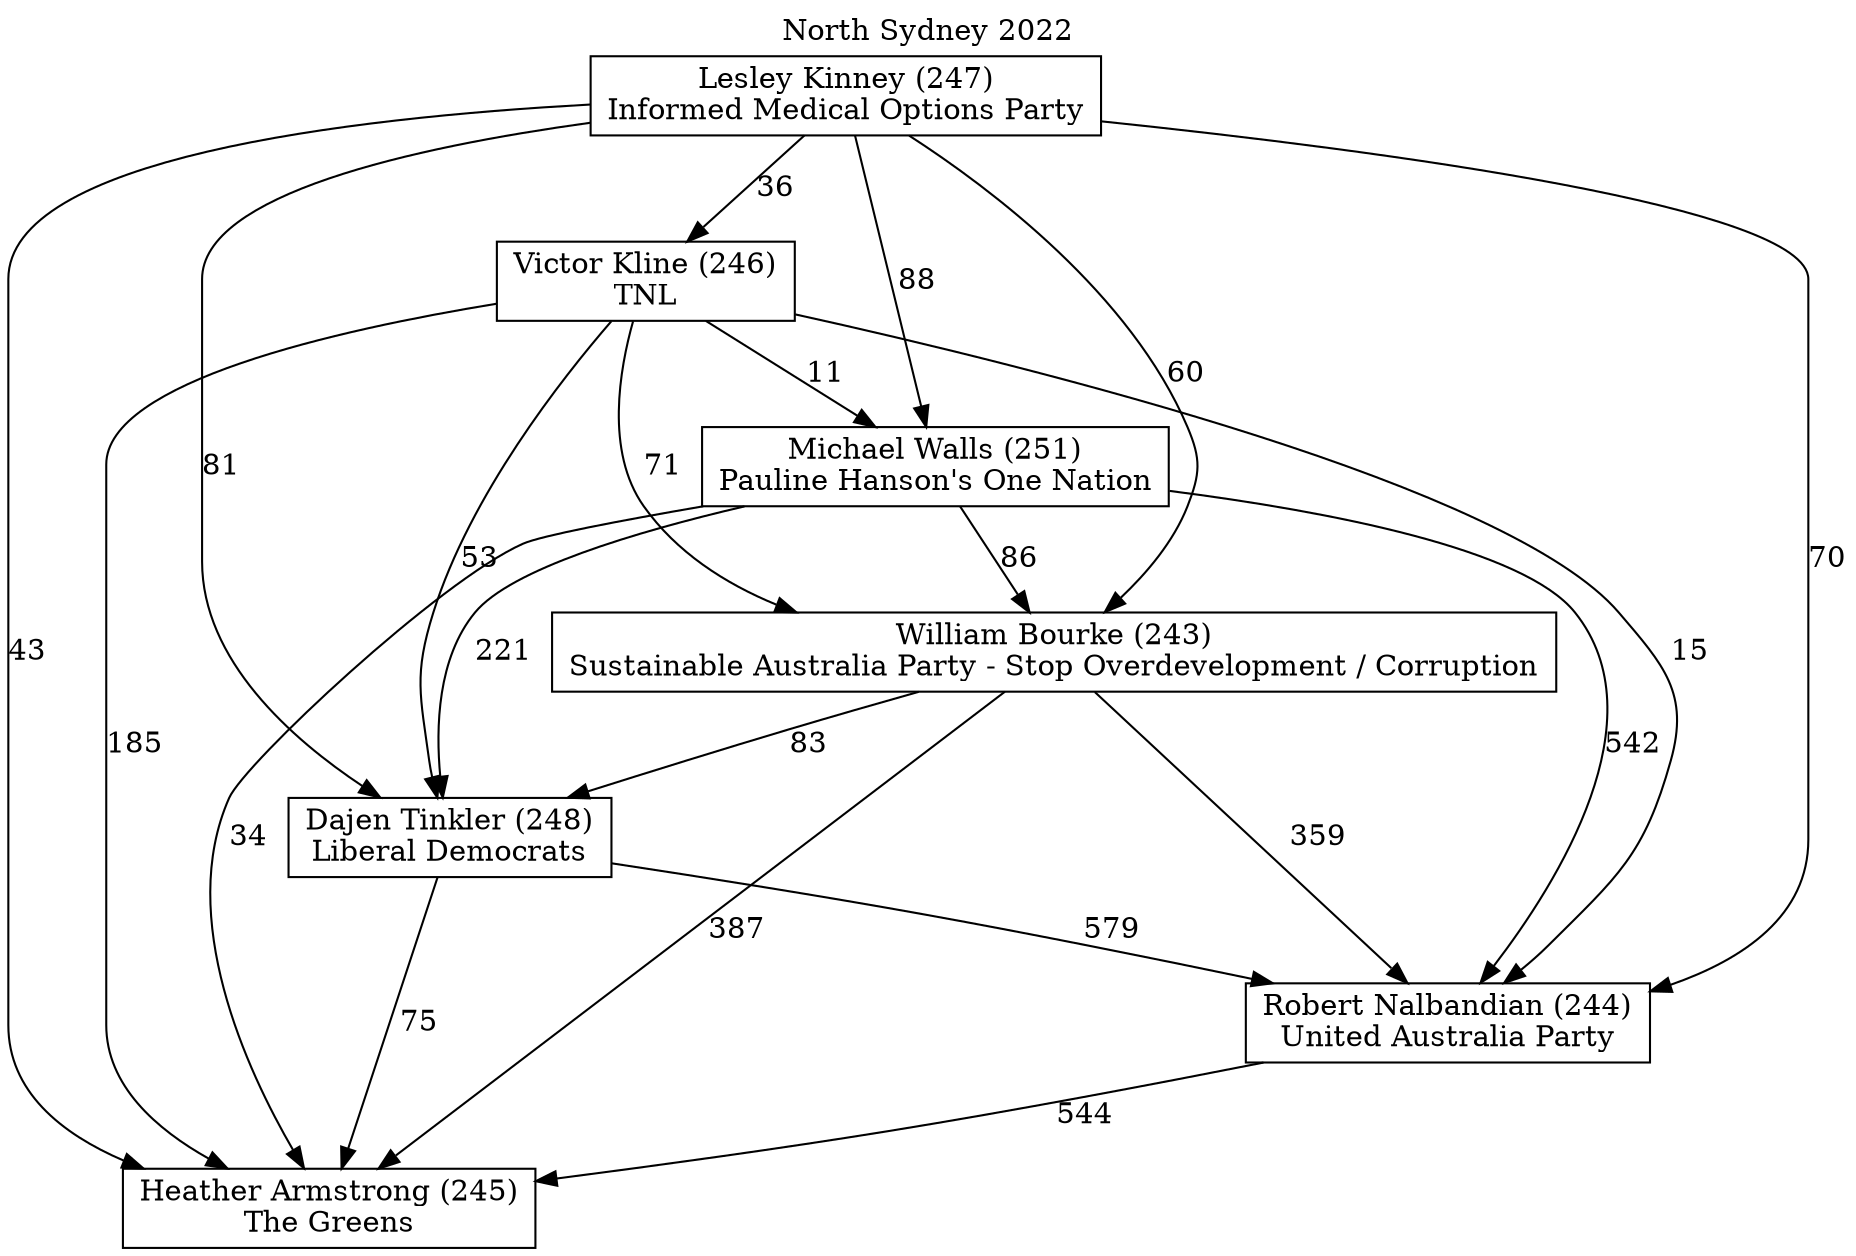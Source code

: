 // House preference flow
digraph "Heather Armstrong (245)_North Sydney_2022" {
	graph [label="North Sydney 2022" labelloc=t mclimit=10]
	node [shape=box]
	"Robert Nalbandian (244)" [label="Robert Nalbandian (244)
United Australia Party"]
	"William Bourke (243)" [label="William Bourke (243)
Sustainable Australia Party - Stop Overdevelopment / Corruption"]
	"Heather Armstrong (245)" [label="Heather Armstrong (245)
The Greens"]
	"Lesley Kinney (247)" [label="Lesley Kinney (247)
Informed Medical Options Party"]
	"Victor Kline (246)" [label="Victor Kline (246)
TNL"]
	"Michael Walls (251)" [label="Michael Walls (251)
Pauline Hanson's One Nation"]
	"Dajen Tinkler (248)" [label="Dajen Tinkler (248)
Liberal Democrats"]
	"Victor Kline (246)" -> "Robert Nalbandian (244)" [label=15]
	"Lesley Kinney (247)" -> "Robert Nalbandian (244)" [label=70]
	"Lesley Kinney (247)" -> "Dajen Tinkler (248)" [label=81]
	"Victor Kline (246)" -> "William Bourke (243)" [label=71]
	"William Bourke (243)" -> "Robert Nalbandian (244)" [label=359]
	"Lesley Kinney (247)" -> "Victor Kline (246)" [label=36]
	"Lesley Kinney (247)" -> "Michael Walls (251)" [label=88]
	"Michael Walls (251)" -> "Robert Nalbandian (244)" [label=542]
	"William Bourke (243)" -> "Dajen Tinkler (248)" [label=83]
	"Michael Walls (251)" -> "William Bourke (243)" [label=86]
	"Robert Nalbandian (244)" -> "Heather Armstrong (245)" [label=544]
	"Victor Kline (246)" -> "Michael Walls (251)" [label=11]
	"William Bourke (243)" -> "Heather Armstrong (245)" [label=387]
	"Michael Walls (251)" -> "Dajen Tinkler (248)" [label=221]
	"Michael Walls (251)" -> "Heather Armstrong (245)" [label=34]
	"Lesley Kinney (247)" -> "William Bourke (243)" [label=60]
	"Victor Kline (246)" -> "Heather Armstrong (245)" [label=185]
	"Victor Kline (246)" -> "Dajen Tinkler (248)" [label=53]
	"Dajen Tinkler (248)" -> "Heather Armstrong (245)" [label=75]
	"Dajen Tinkler (248)" -> "Robert Nalbandian (244)" [label=579]
	"Lesley Kinney (247)" -> "Heather Armstrong (245)" [label=43]
}
